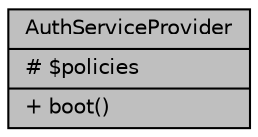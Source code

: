 digraph "AuthServiceProvider"
{
 // LATEX_PDF_SIZE
  bgcolor="transparent";
  edge [fontname="Helvetica",fontsize="10",labelfontname="Helvetica",labelfontsize="10"];
  node [fontname="Helvetica",fontsize="10",shape=record];
  Node1 [label="{AuthServiceProvider\n|# $policies\l|+ boot()\l}",height=0.2,width=0.4,color="black", fillcolor="grey75", style="filled", fontcolor="black",tooltip="Proveedor de servicios de autenticación."];
}
